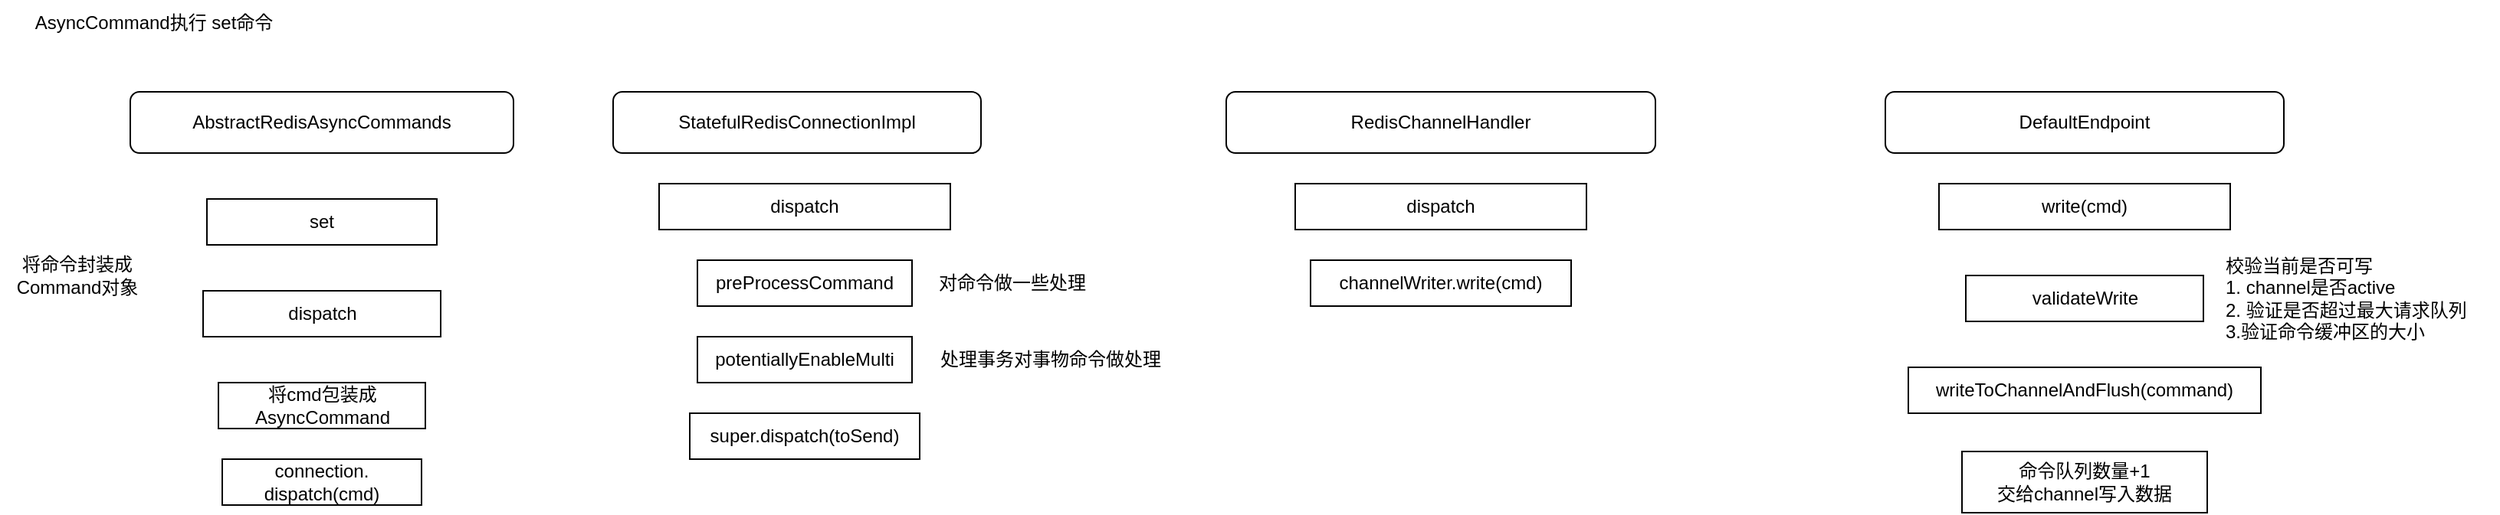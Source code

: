 <mxfile version="23.1.1" type="github">
  <diagram name="第 1 页" id="_IAX3RjcnuZSPw6MRS_n">
    <mxGraphModel dx="1434" dy="746" grid="1" gridSize="10" guides="1" tooltips="1" connect="1" arrows="1" fold="1" page="1" pageScale="1" pageWidth="4681" pageHeight="3300" math="0" shadow="0">
      <root>
        <mxCell id="0" />
        <mxCell id="1" parent="0" />
        <mxCell id="ggBCpc5UuF6ly49hx84A-2" value="AsyncCommand执行 set命令" style="text;html=1;align=center;verticalAlign=middle;resizable=0;points=[];autosize=1;strokeColor=none;fillColor=none;" vertex="1" parent="1">
          <mxGeometry x="110" y="90" width="180" height="30" as="geometry" />
        </mxCell>
        <mxCell id="ggBCpc5UuF6ly49hx84A-4" value="set" style="whiteSpace=wrap;html=1;" vertex="1" parent="1">
          <mxGeometry x="235" y="220" width="150" height="30" as="geometry" />
        </mxCell>
        <mxCell id="ggBCpc5UuF6ly49hx84A-5" value="dispatch" style="whiteSpace=wrap;html=1;" vertex="1" parent="1">
          <mxGeometry x="232.5" y="280" width="155" height="30" as="geometry" />
        </mxCell>
        <mxCell id="ggBCpc5UuF6ly49hx84A-6" value="将命令封装成&lt;br&gt;Command对象" style="text;html=1;align=center;verticalAlign=middle;resizable=0;points=[];autosize=1;strokeColor=none;fillColor=none;" vertex="1" parent="1">
          <mxGeometry x="100" y="250" width="100" height="40" as="geometry" />
        </mxCell>
        <mxCell id="ggBCpc5UuF6ly49hx84A-7" value="将cmd包装成&lt;br style=&quot;border-color: var(--border-color);&quot;&gt;AsyncCommand" style="whiteSpace=wrap;html=1;" vertex="1" parent="1">
          <mxGeometry x="242.5" y="340" width="135" height="30" as="geometry" />
        </mxCell>
        <mxCell id="ggBCpc5UuF6ly49hx84A-8" value="connection.&lt;br&gt;dispatch(cmd)" style="whiteSpace=wrap;html=1;" vertex="1" parent="1">
          <mxGeometry x="245" y="390" width="130" height="30" as="geometry" />
        </mxCell>
        <mxCell id="ggBCpc5UuF6ly49hx84A-9" value="StatefulRedisConnectionImpl" style="rounded=1;whiteSpace=wrap;html=1;" vertex="1" parent="1">
          <mxGeometry x="500" y="150" width="240" height="40" as="geometry" />
        </mxCell>
        <mxCell id="ggBCpc5UuF6ly49hx84A-10" value="dispatch" style="whiteSpace=wrap;html=1;" vertex="1" parent="1">
          <mxGeometry x="530" y="210" width="190" height="30" as="geometry" />
        </mxCell>
        <mxCell id="ggBCpc5UuF6ly49hx84A-11" value="preProcessCommand" style="whiteSpace=wrap;html=1;" vertex="1" parent="1">
          <mxGeometry x="555" y="260" width="140" height="30" as="geometry" />
        </mxCell>
        <mxCell id="ggBCpc5UuF6ly49hx84A-12" value="对命令做一些处理" style="text;html=1;align=center;verticalAlign=middle;resizable=0;points=[];autosize=1;strokeColor=none;fillColor=none;" vertex="1" parent="1">
          <mxGeometry x="700" y="260" width="120" height="30" as="geometry" />
        </mxCell>
        <mxCell id="ggBCpc5UuF6ly49hx84A-13" value="potentiallyEnableMulti" style="whiteSpace=wrap;html=1;" vertex="1" parent="1">
          <mxGeometry x="555" y="310" width="140" height="30" as="geometry" />
        </mxCell>
        <mxCell id="ggBCpc5UuF6ly49hx84A-14" value="AbstractRedisAsyncCommands" style="rounded=1;whiteSpace=wrap;html=1;" vertex="1" parent="1">
          <mxGeometry x="185" y="150" width="250" height="40" as="geometry" />
        </mxCell>
        <mxCell id="ggBCpc5UuF6ly49hx84A-15" value="处理事务对事物命令做处理" style="text;html=1;align=center;verticalAlign=middle;resizable=0;points=[];autosize=1;strokeColor=none;fillColor=none;" vertex="1" parent="1">
          <mxGeometry x="700" y="310" width="170" height="30" as="geometry" />
        </mxCell>
        <mxCell id="ggBCpc5UuF6ly49hx84A-16" value="super.dispatch(toSend)" style="whiteSpace=wrap;html=1;" vertex="1" parent="1">
          <mxGeometry x="550" y="360" width="150" height="30" as="geometry" />
        </mxCell>
        <mxCell id="ggBCpc5UuF6ly49hx84A-17" value="RedisChannelHandler" style="rounded=1;whiteSpace=wrap;html=1;" vertex="1" parent="1">
          <mxGeometry x="900" y="150" width="280" height="40" as="geometry" />
        </mxCell>
        <mxCell id="ggBCpc5UuF6ly49hx84A-19" value="dispatch" style="whiteSpace=wrap;html=1;" vertex="1" parent="1">
          <mxGeometry x="945" y="210" width="190" height="30" as="geometry" />
        </mxCell>
        <mxCell id="ggBCpc5UuF6ly49hx84A-20" value="channelWriter.write(cmd)" style="whiteSpace=wrap;html=1;" vertex="1" parent="1">
          <mxGeometry x="955" y="260" width="170" height="30" as="geometry" />
        </mxCell>
        <mxCell id="ggBCpc5UuF6ly49hx84A-21" value="DefaultEndpoint" style="rounded=1;whiteSpace=wrap;html=1;" vertex="1" parent="1">
          <mxGeometry x="1330" y="150" width="260" height="40" as="geometry" />
        </mxCell>
        <mxCell id="ggBCpc5UuF6ly49hx84A-23" value="write(cmd)" style="rounded=0;whiteSpace=wrap;html=1;" vertex="1" parent="1">
          <mxGeometry x="1365" y="210" width="190" height="30" as="geometry" />
        </mxCell>
        <mxCell id="ggBCpc5UuF6ly49hx84A-24" value="validateWrite" style="whiteSpace=wrap;html=1;" vertex="1" parent="1">
          <mxGeometry x="1382.5" y="270" width="155" height="30" as="geometry" />
        </mxCell>
        <mxCell id="ggBCpc5UuF6ly49hx84A-25" value="校验当前是否可写&lt;br&gt;1. channel是否active&lt;br&gt;2. 验证是否超过最大请求队列&lt;br&gt;3.验证命令缓冲区的大小" style="text;html=1;align=left;verticalAlign=middle;resizable=0;points=[];autosize=1;strokeColor=none;fillColor=none;" vertex="1" parent="1">
          <mxGeometry x="1550" y="250" width="180" height="70" as="geometry" />
        </mxCell>
        <mxCell id="ggBCpc5UuF6ly49hx84A-26" value="writeToChannelAndFlush(command)" style="rounded=0;whiteSpace=wrap;html=1;" vertex="1" parent="1">
          <mxGeometry x="1345" y="330" width="230" height="30" as="geometry" />
        </mxCell>
        <mxCell id="ggBCpc5UuF6ly49hx84A-28" value="命令队列数量+1&lt;br&gt;交给channel写入数据" style="whiteSpace=wrap;html=1;" vertex="1" parent="1">
          <mxGeometry x="1380" y="385" width="160" height="40" as="geometry" />
        </mxCell>
      </root>
    </mxGraphModel>
  </diagram>
</mxfile>
